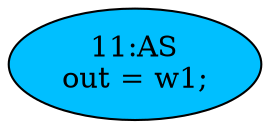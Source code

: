 strict digraph "" {
	node [label="\N"];
	"11:AS"	[ast="<pyverilog.vparser.ast.Assign object at 0x7f5559b58710>",
		def_var="['out']",
		fillcolor=deepskyblue,
		label="11:AS
out = w1;",
		statements="[]",
		style=filled,
		typ=Assign,
		use_var="['w1']"];
}
